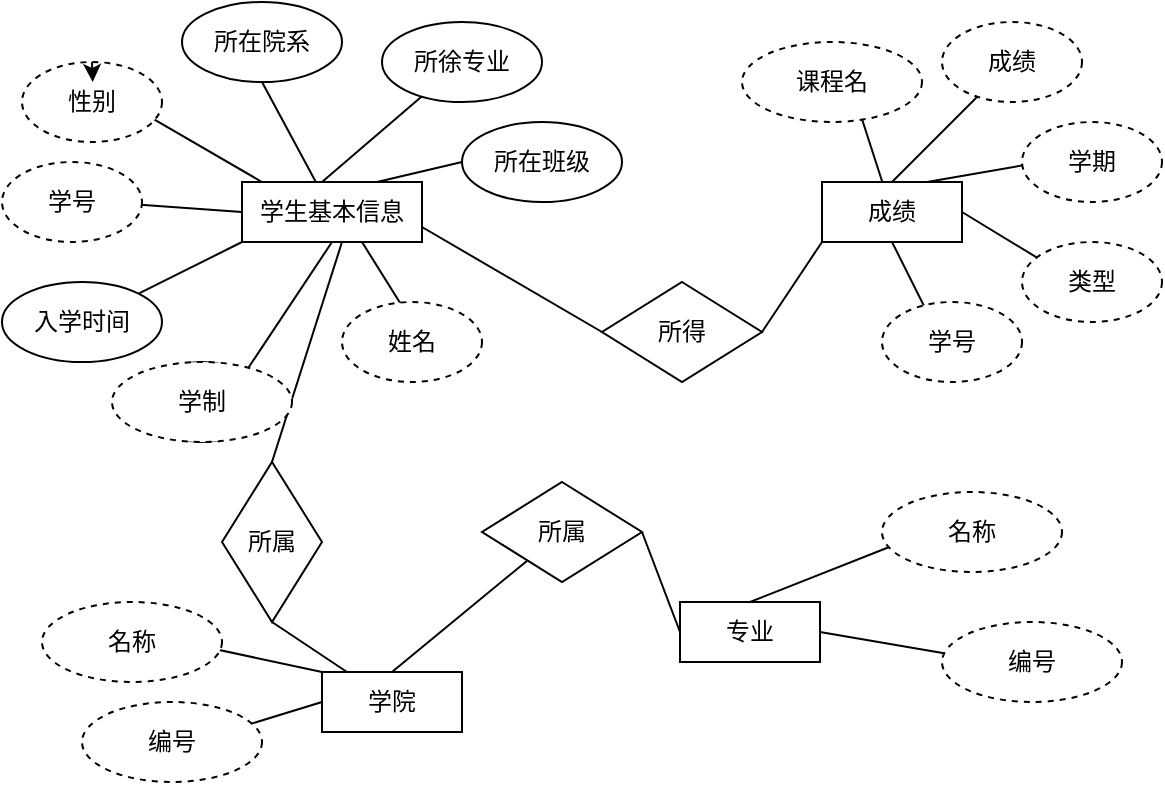<mxfile version="17.4.5" type="github">
  <diagram id="sUlDWwWhl0BbCJW8W2jn" name="Page-1">
    <mxGraphModel dx="1246" dy="573" grid="1" gridSize="10" guides="1" tooltips="1" connect="1" arrows="1" fold="1" page="1" pageScale="1" pageWidth="827" pageHeight="1169" math="0" shadow="0">
      <root>
        <mxCell id="0" />
        <mxCell id="1" parent="0" />
        <mxCell id="s3L1DL3AQ4cHIZa4Q5mT-3" value="所在院系" style="ellipse;whiteSpace=wrap;html=1;" vertex="1" parent="1">
          <mxGeometry x="130" y="70" width="80" height="40" as="geometry" />
        </mxCell>
        <mxCell id="s3L1DL3AQ4cHIZa4Q5mT-4" value="所徐专业" style="ellipse;whiteSpace=wrap;html=1;" vertex="1" parent="1">
          <mxGeometry x="230" y="80" width="80" height="40" as="geometry" />
        </mxCell>
        <mxCell id="s3L1DL3AQ4cHIZa4Q5mT-7" value="入学时间" style="ellipse;whiteSpace=wrap;html=1;" vertex="1" parent="1">
          <mxGeometry x="40" y="210" width="80" height="40" as="geometry" />
        </mxCell>
        <mxCell id="s3L1DL3AQ4cHIZa4Q5mT-8" value="所在班级" style="ellipse;whiteSpace=wrap;html=1;" vertex="1" parent="1">
          <mxGeometry x="270" y="130" width="80" height="40" as="geometry" />
        </mxCell>
        <mxCell id="s3L1DL3AQ4cHIZa4Q5mT-9" value="学制" style="ellipse;whiteSpace=wrap;html=1;" vertex="1" parent="1">
          <mxGeometry x="110" y="250" width="60" height="40" as="geometry" />
        </mxCell>
        <mxCell id="s3L1DL3AQ4cHIZa4Q5mT-11" value="学生基本信息" style="rounded=0;whiteSpace=wrap;html=1;" vertex="1" parent="1">
          <mxGeometry x="160" y="160" width="90" height="30" as="geometry" />
        </mxCell>
        <mxCell id="s3L1DL3AQ4cHIZa4Q5mT-15" value="" style="endArrow=none;html=1;rounded=0;entryX=0.5;entryY=1;entryDx=0;entryDy=0;" edge="1" parent="1" source="s3L1DL3AQ4cHIZa4Q5mT-11" target="s3L1DL3AQ4cHIZa4Q5mT-3">
          <mxGeometry width="50" height="50" relative="1" as="geometry">
            <mxPoint x="205" y="139.289" as="sourcePoint" />
            <mxPoint x="205" y="89.289" as="targetPoint" />
          </mxGeometry>
        </mxCell>
        <mxCell id="s3L1DL3AQ4cHIZa4Q5mT-26" value="成绩" style="rounded=0;whiteSpace=wrap;html=1;" vertex="1" parent="1">
          <mxGeometry x="450" y="160" width="70" height="30" as="geometry" />
        </mxCell>
        <mxCell id="s3L1DL3AQ4cHIZa4Q5mT-30" value="所得" style="rhombus;whiteSpace=wrap;html=1;" vertex="1" parent="1">
          <mxGeometry x="340" y="210" width="80" height="50" as="geometry" />
        </mxCell>
        <mxCell id="s3L1DL3AQ4cHIZa4Q5mT-31" value="所属" style="rhombus;whiteSpace=wrap;html=1;" vertex="1" parent="1">
          <mxGeometry x="150" y="300" width="50" height="80" as="geometry" />
        </mxCell>
        <mxCell id="s3L1DL3AQ4cHIZa4Q5mT-34" value="学院" style="rounded=0;whiteSpace=wrap;html=1;" vertex="1" parent="1">
          <mxGeometry x="200" y="405" width="70" height="30" as="geometry" />
        </mxCell>
        <mxCell id="s3L1DL3AQ4cHIZa4Q5mT-37" value="所属" style="rhombus;whiteSpace=wrap;html=1;" vertex="1" parent="1">
          <mxGeometry x="280" y="310" width="80" height="50" as="geometry" />
        </mxCell>
        <mxCell id="s3L1DL3AQ4cHIZa4Q5mT-38" value="专业" style="rounded=0;whiteSpace=wrap;html=1;" vertex="1" parent="1">
          <mxGeometry x="379" y="370" width="70" height="30" as="geometry" />
        </mxCell>
        <mxCell id="s3L1DL3AQ4cHIZa4Q5mT-43" value="" style="endArrow=none;html=1;rounded=0;" edge="1" parent="1" target="s3L1DL3AQ4cHIZa4Q5mT-4">
          <mxGeometry width="50" height="50" relative="1" as="geometry">
            <mxPoint x="200" y="160" as="sourcePoint" />
            <mxPoint x="180" y="120" as="targetPoint" />
          </mxGeometry>
        </mxCell>
        <mxCell id="s3L1DL3AQ4cHIZa4Q5mT-44" value="" style="endArrow=none;html=1;rounded=0;entryX=0.75;entryY=0;entryDx=0;entryDy=0;exitX=0;exitY=0.5;exitDx=0;exitDy=0;" edge="1" parent="1" source="s3L1DL3AQ4cHIZa4Q5mT-8" target="s3L1DL3AQ4cHIZa4Q5mT-11">
          <mxGeometry width="50" height="50" relative="1" as="geometry">
            <mxPoint x="216.923" y="180.0" as="sourcePoint" />
            <mxPoint x="190" y="130" as="targetPoint" />
          </mxGeometry>
        </mxCell>
        <mxCell id="s3L1DL3AQ4cHIZa4Q5mT-45" value="" style="endArrow=none;html=1;rounded=0;exitX=0.5;exitY=0;exitDx=0;exitDy=0;" edge="1" parent="1">
          <mxGeometry width="50" height="50" relative="1" as="geometry">
            <mxPoint x="245.0" y="230.0" as="sourcePoint" />
            <mxPoint x="220" y="190" as="targetPoint" />
          </mxGeometry>
        </mxCell>
        <mxCell id="s3L1DL3AQ4cHIZa4Q5mT-46" value="" style="endArrow=none;html=1;rounded=0;entryX=1;entryY=0;entryDx=0;entryDy=0;exitX=0.5;exitY=1;exitDx=0;exitDy=0;" edge="1" parent="1" source="s3L1DL3AQ4cHIZa4Q5mT-11" target="s3L1DL3AQ4cHIZa4Q5mT-9">
          <mxGeometry width="50" height="50" relative="1" as="geometry">
            <mxPoint x="236.923" y="200.0" as="sourcePoint" />
            <mxPoint x="210" y="150" as="targetPoint" />
          </mxGeometry>
        </mxCell>
        <mxCell id="s3L1DL3AQ4cHIZa4Q5mT-47" value="" style="endArrow=none;html=1;rounded=0;exitX=1;exitY=0;exitDx=0;exitDy=0;" edge="1" parent="1" source="s3L1DL3AQ4cHIZa4Q5mT-7">
          <mxGeometry width="50" height="50" relative="1" as="geometry">
            <mxPoint x="246.923" y="210.0" as="sourcePoint" />
            <mxPoint x="160" y="190" as="targetPoint" />
          </mxGeometry>
        </mxCell>
        <mxCell id="s3L1DL3AQ4cHIZa4Q5mT-48" value="" style="endArrow=none;html=1;rounded=0;entryX=1;entryY=0.5;entryDx=0;entryDy=0;exitX=0;exitY=0.5;exitDx=0;exitDy=0;" edge="1" parent="1" source="s3L1DL3AQ4cHIZa4Q5mT-11">
          <mxGeometry width="50" height="50" relative="1" as="geometry">
            <mxPoint x="256.923" y="220.0" as="sourcePoint" />
            <mxPoint x="90.0" y="170.0" as="targetPoint" />
          </mxGeometry>
        </mxCell>
        <mxCell id="s3L1DL3AQ4cHIZa4Q5mT-49" value="" style="endArrow=none;html=1;rounded=0;entryX=1;entryY=1;entryDx=0;entryDy=0;" edge="1" parent="1">
          <mxGeometry width="50" height="50" relative="1" as="geometry">
            <mxPoint x="170" y="160" as="sourcePoint" />
            <mxPoint x="108.284" y="124.142" as="targetPoint" />
          </mxGeometry>
        </mxCell>
        <mxCell id="s3L1DL3AQ4cHIZa4Q5mT-50" value="" style="endArrow=none;html=1;rounded=0;exitX=0.5;exitY=0;exitDx=0;exitDy=0;" edge="1" parent="1" source="s3L1DL3AQ4cHIZa4Q5mT-31">
          <mxGeometry width="50" height="50" relative="1" as="geometry">
            <mxPoint x="276.923" y="240.0" as="sourcePoint" />
            <mxPoint x="210" y="190" as="targetPoint" />
          </mxGeometry>
        </mxCell>
        <mxCell id="s3L1DL3AQ4cHIZa4Q5mT-51" value="" style="endArrow=none;html=1;rounded=0;entryX=1;entryY=0.75;entryDx=0;entryDy=0;exitX=0;exitY=0.5;exitDx=0;exitDy=0;" edge="1" parent="1" source="s3L1DL3AQ4cHIZa4Q5mT-30" target="s3L1DL3AQ4cHIZa4Q5mT-11">
          <mxGeometry width="50" height="50" relative="1" as="geometry">
            <mxPoint x="286.923" y="250.0" as="sourcePoint" />
            <mxPoint x="260" y="200" as="targetPoint" />
          </mxGeometry>
        </mxCell>
        <mxCell id="s3L1DL3AQ4cHIZa4Q5mT-52" value="" style="endArrow=none;html=1;rounded=0;entryX=0.5;entryY=0;entryDx=0;entryDy=0;exitX=0.5;exitY=1;exitDx=0;exitDy=0;" edge="1" parent="1" target="s3L1DL3AQ4cHIZa4Q5mT-26">
          <mxGeometry width="50" height="50" relative="1" as="geometry">
            <mxPoint x="535.0" y="110" as="sourcePoint" />
            <mxPoint x="270" y="210" as="targetPoint" />
          </mxGeometry>
        </mxCell>
        <mxCell id="s3L1DL3AQ4cHIZa4Q5mT-54" value="" style="endArrow=none;html=1;rounded=0;entryX=0.75;entryY=0;entryDx=0;entryDy=0;exitX=0;exitY=0.5;exitDx=0;exitDy=0;" edge="1" parent="1" target="s3L1DL3AQ4cHIZa4Q5mT-26">
          <mxGeometry width="50" height="50" relative="1" as="geometry">
            <mxPoint x="560.0" y="150" as="sourcePoint" />
            <mxPoint x="495.0" y="170.0" as="targetPoint" />
          </mxGeometry>
        </mxCell>
        <mxCell id="s3L1DL3AQ4cHIZa4Q5mT-55" value="" style="endArrow=none;html=1;rounded=0;entryX=1;entryY=0.5;entryDx=0;entryDy=0;exitX=0;exitY=0;exitDx=0;exitDy=0;" edge="1" parent="1" target="s3L1DL3AQ4cHIZa4Q5mT-26">
          <mxGeometry width="50" height="50" relative="1" as="geometry">
            <mxPoint x="570.508" y="205.713" as="sourcePoint" />
            <mxPoint x="505.0" y="180.0" as="targetPoint" />
          </mxGeometry>
        </mxCell>
        <mxCell id="s3L1DL3AQ4cHIZa4Q5mT-56" value="" style="endArrow=none;html=1;rounded=0;entryX=0.5;entryY=0;entryDx=0;entryDy=0;exitX=0.5;exitY=1;exitDx=0;exitDy=0;" edge="1" parent="1" source="s3L1DL3AQ4cHIZa4Q5mT-26">
          <mxGeometry width="50" height="50" relative="1" as="geometry">
            <mxPoint x="565.0" y="140" as="sourcePoint" />
            <mxPoint x="505.0" y="230.0" as="targetPoint" />
          </mxGeometry>
        </mxCell>
        <mxCell id="s3L1DL3AQ4cHIZa4Q5mT-57" value="" style="endArrow=none;html=1;rounded=0;exitX=0.68;exitY=1.028;exitDx=0;exitDy=0;exitPerimeter=0;" edge="1" parent="1" target="s3L1DL3AQ4cHIZa4Q5mT-26">
          <mxGeometry width="50" height="50" relative="1" as="geometry">
            <mxPoint x="467.6" y="121.12" as="sourcePoint" />
            <mxPoint x="525.0" y="200.0" as="targetPoint" />
          </mxGeometry>
        </mxCell>
        <mxCell id="s3L1DL3AQ4cHIZa4Q5mT-58" value="" style="endArrow=none;html=1;rounded=0;exitX=0;exitY=1;exitDx=0;exitDy=0;entryX=1;entryY=0.5;entryDx=0;entryDy=0;" edge="1" parent="1" source="s3L1DL3AQ4cHIZa4Q5mT-26" target="s3L1DL3AQ4cHIZa4Q5mT-30">
          <mxGeometry width="50" height="50" relative="1" as="geometry">
            <mxPoint x="585.0" y="160" as="sourcePoint" />
            <mxPoint x="535.0" y="210.0" as="targetPoint" />
          </mxGeometry>
        </mxCell>
        <mxCell id="s3L1DL3AQ4cHIZa4Q5mT-60" value="" style="endArrow=none;html=1;rounded=0;entryX=1;entryY=0.5;entryDx=0;entryDy=0;exitX=0;exitY=0.5;exitDx=0;exitDy=0;" edge="1" parent="1" source="s3L1DL3AQ4cHIZa4Q5mT-38" target="s3L1DL3AQ4cHIZa4Q5mT-37">
          <mxGeometry width="50" height="50" relative="1" as="geometry">
            <mxPoint x="370" y="390" as="sourcePoint" />
            <mxPoint x="555.0" y="230.0" as="targetPoint" />
          </mxGeometry>
        </mxCell>
        <mxCell id="s3L1DL3AQ4cHIZa4Q5mT-61" value="" style="endArrow=none;html=1;rounded=0;entryX=0;entryY=0.5;entryDx=0;entryDy=0;exitX=0.5;exitY=0;exitDx=0;exitDy=0;" edge="1" parent="1" source="s3L1DL3AQ4cHIZa4Q5mT-38">
          <mxGeometry width="50" height="50" relative="1" as="geometry">
            <mxPoint x="389" y="395.0" as="sourcePoint" />
            <mxPoint x="490.0" y="340.0" as="targetPoint" />
          </mxGeometry>
        </mxCell>
        <mxCell id="s3L1DL3AQ4cHIZa4Q5mT-62" value="" style="endArrow=none;html=1;rounded=0;entryX=1;entryY=0.5;entryDx=0;entryDy=0;exitX=0;exitY=0;exitDx=0;exitDy=0;" edge="1" parent="1" target="s3L1DL3AQ4cHIZa4Q5mT-38">
          <mxGeometry width="50" height="50" relative="1" as="geometry">
            <mxPoint x="541.716" y="400.858" as="sourcePoint" />
            <mxPoint x="380.0" y="355.0" as="targetPoint" />
          </mxGeometry>
        </mxCell>
        <mxCell id="s3L1DL3AQ4cHIZa4Q5mT-63" value="" style="endArrow=none;html=1;rounded=0;exitX=0.5;exitY=0;exitDx=0;exitDy=0;" edge="1" parent="1" source="s3L1DL3AQ4cHIZa4Q5mT-34" target="s3L1DL3AQ4cHIZa4Q5mT-37">
          <mxGeometry width="50" height="50" relative="1" as="geometry">
            <mxPoint x="409" y="415.0" as="sourcePoint" />
            <mxPoint x="390.0" y="365.0" as="targetPoint" />
          </mxGeometry>
        </mxCell>
        <mxCell id="s3L1DL3AQ4cHIZa4Q5mT-64" value="" style="endArrow=none;html=1;rounded=0;exitX=1;exitY=0;exitDx=0;exitDy=0;" edge="1" parent="1">
          <mxGeometry width="50" height="50" relative="1" as="geometry">
            <mxPoint x="148.284" y="435.858" as="sourcePoint" />
            <mxPoint x="200" y="420" as="targetPoint" />
          </mxGeometry>
        </mxCell>
        <mxCell id="s3L1DL3AQ4cHIZa4Q5mT-65" value="" style="endArrow=none;html=1;rounded=0;entryX=0;entryY=0;entryDx=0;entryDy=0;exitX=1;exitY=0.5;exitDx=0;exitDy=0;" edge="1" parent="1" target="s3L1DL3AQ4cHIZa4Q5mT-34">
          <mxGeometry width="50" height="50" relative="1" as="geometry">
            <mxPoint x="130.0" y="390.0" as="sourcePoint" />
            <mxPoint x="410.0" y="385.0" as="targetPoint" />
          </mxGeometry>
        </mxCell>
        <mxCell id="s3L1DL3AQ4cHIZa4Q5mT-66" value="" style="endArrow=none;html=1;rounded=0;entryX=0.5;entryY=1;entryDx=0;entryDy=0;" edge="1" parent="1" source="s3L1DL3AQ4cHIZa4Q5mT-34" target="s3L1DL3AQ4cHIZa4Q5mT-31">
          <mxGeometry width="50" height="50" relative="1" as="geometry">
            <mxPoint x="439" y="445.0" as="sourcePoint" />
            <mxPoint x="420.0" y="395.0" as="targetPoint" />
          </mxGeometry>
        </mxCell>
        <mxCell id="s3L1DL3AQ4cHIZa4Q5mT-67" value="性别" style="ellipse;whiteSpace=wrap;html=1;align=center;dashed=1;" vertex="1" parent="1">
          <mxGeometry x="50" y="100" width="70" height="40" as="geometry" />
        </mxCell>
        <mxCell id="s3L1DL3AQ4cHIZa4Q5mT-69" value="学号" style="ellipse;whiteSpace=wrap;html=1;align=center;dashed=1;" vertex="1" parent="1">
          <mxGeometry x="40" y="150" width="70" height="40" as="geometry" />
        </mxCell>
        <mxCell id="s3L1DL3AQ4cHIZa4Q5mT-70" value="学制" style="ellipse;whiteSpace=wrap;html=1;align=center;dashed=1;" vertex="1" parent="1">
          <mxGeometry x="95" y="250" width="90" height="40" as="geometry" />
        </mxCell>
        <mxCell id="s3L1DL3AQ4cHIZa4Q5mT-71" value="名称" style="ellipse;whiteSpace=wrap;html=1;align=center;dashed=1;" vertex="1" parent="1">
          <mxGeometry x="60" y="370" width="90" height="40" as="geometry" />
        </mxCell>
        <mxCell id="s3L1DL3AQ4cHIZa4Q5mT-72" value="编号" style="ellipse;whiteSpace=wrap;html=1;align=center;dashed=1;" vertex="1" parent="1">
          <mxGeometry x="80" y="420" width="90" height="40" as="geometry" />
        </mxCell>
        <mxCell id="s3L1DL3AQ4cHIZa4Q5mT-73" value="编号" style="ellipse;whiteSpace=wrap;html=1;align=center;dashed=1;" vertex="1" parent="1">
          <mxGeometry x="510" y="380" width="90" height="40" as="geometry" />
        </mxCell>
        <mxCell id="s3L1DL3AQ4cHIZa4Q5mT-74" value="名称" style="ellipse;whiteSpace=wrap;html=1;align=center;dashed=1;" vertex="1" parent="1">
          <mxGeometry x="480" y="315" width="90" height="40" as="geometry" />
        </mxCell>
        <mxCell id="s3L1DL3AQ4cHIZa4Q5mT-75" value="姓名" style="ellipse;whiteSpace=wrap;html=1;align=center;dashed=1;" vertex="1" parent="1">
          <mxGeometry x="210" y="220" width="70" height="40" as="geometry" />
        </mxCell>
        <mxCell id="s3L1DL3AQ4cHIZa4Q5mT-76" style="edgeStyle=orthogonalEdgeStyle;rounded=0;orthogonalLoop=1;jettySize=auto;html=1;exitX=0.5;exitY=0;exitDx=0;exitDy=0;entryX=0.505;entryY=0.25;entryDx=0;entryDy=0;entryPerimeter=0;" edge="1" parent="1" source="s3L1DL3AQ4cHIZa4Q5mT-67" target="s3L1DL3AQ4cHIZa4Q5mT-67">
          <mxGeometry relative="1" as="geometry" />
        </mxCell>
        <mxCell id="s3L1DL3AQ4cHIZa4Q5mT-77" value="课程名" style="ellipse;whiteSpace=wrap;html=1;align=center;dashed=1;" vertex="1" parent="1">
          <mxGeometry x="410" y="90" width="90" height="40" as="geometry" />
        </mxCell>
        <mxCell id="s3L1DL3AQ4cHIZa4Q5mT-78" value="成绩" style="ellipse;whiteSpace=wrap;html=1;align=center;dashed=1;" vertex="1" parent="1">
          <mxGeometry x="510" y="80" width="70" height="40" as="geometry" />
        </mxCell>
        <mxCell id="s3L1DL3AQ4cHIZa4Q5mT-79" value="学期" style="ellipse;whiteSpace=wrap;html=1;align=center;dashed=1;" vertex="1" parent="1">
          <mxGeometry x="550" y="130" width="70" height="40" as="geometry" />
        </mxCell>
        <mxCell id="s3L1DL3AQ4cHIZa4Q5mT-80" value="类型" style="ellipse;whiteSpace=wrap;html=1;align=center;dashed=1;" vertex="1" parent="1">
          <mxGeometry x="550" y="190" width="70" height="40" as="geometry" />
        </mxCell>
        <mxCell id="s3L1DL3AQ4cHIZa4Q5mT-81" value="学号" style="ellipse;whiteSpace=wrap;html=1;align=center;dashed=1;" vertex="1" parent="1">
          <mxGeometry x="480" y="220" width="70" height="40" as="geometry" />
        </mxCell>
      </root>
    </mxGraphModel>
  </diagram>
</mxfile>
